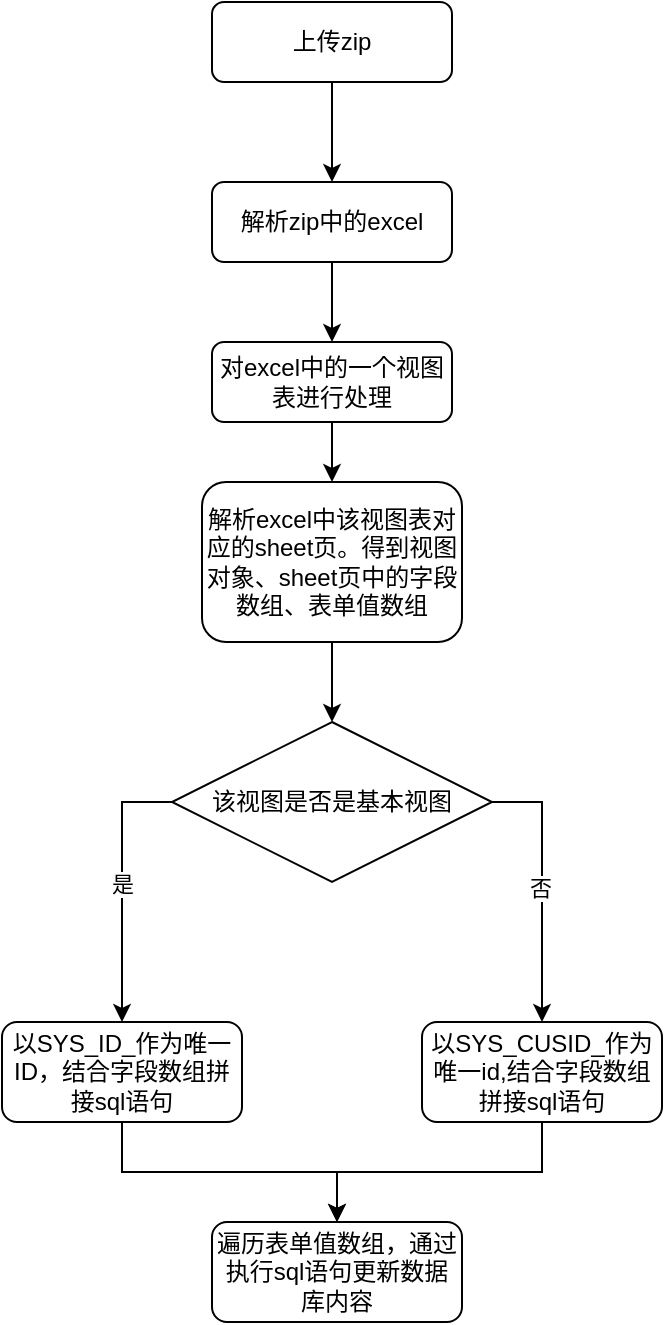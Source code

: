 <mxfile version="16.2.6" type="github">
  <diagram id="C5RBs43oDa-KdzZeNtuy" name="Page-1">
    <mxGraphModel dx="1422" dy="762" grid="1" gridSize="10" guides="1" tooltips="1" connect="1" arrows="1" fold="1" page="1" pageScale="1" pageWidth="827" pageHeight="1169" math="0" shadow="0">
      <root>
        <mxCell id="WIyWlLk6GJQsqaUBKTNV-0" />
        <mxCell id="WIyWlLk6GJQsqaUBKTNV-1" parent="WIyWlLk6GJQsqaUBKTNV-0" />
        <mxCell id="l4L_RDBH0cpNp9VOybHX-0" style="edgeStyle=orthogonalEdgeStyle;rounded=0;orthogonalLoop=1;jettySize=auto;html=1;exitX=0.5;exitY=1;exitDx=0;exitDy=0;" edge="1" parent="WIyWlLk6GJQsqaUBKTNV-1" source="WIyWlLk6GJQsqaUBKTNV-3" target="WIyWlLk6GJQsqaUBKTNV-11">
          <mxGeometry relative="1" as="geometry" />
        </mxCell>
        <mxCell id="WIyWlLk6GJQsqaUBKTNV-3" value="上传zip" style="rounded=1;whiteSpace=wrap;html=1;fontSize=12;glass=0;strokeWidth=1;shadow=0;" parent="WIyWlLk6GJQsqaUBKTNV-1" vertex="1">
          <mxGeometry x="165" y="80" width="120" height="40" as="geometry" />
        </mxCell>
        <mxCell id="l4L_RDBH0cpNp9VOybHX-19" style="edgeStyle=orthogonalEdgeStyle;rounded=0;orthogonalLoop=1;jettySize=auto;html=1;exitX=0.5;exitY=1;exitDx=0;exitDy=0;entryX=0.5;entryY=0;entryDx=0;entryDy=0;" edge="1" parent="WIyWlLk6GJQsqaUBKTNV-1" source="WIyWlLk6GJQsqaUBKTNV-11" target="l4L_RDBH0cpNp9VOybHX-2">
          <mxGeometry relative="1" as="geometry" />
        </mxCell>
        <mxCell id="WIyWlLk6GJQsqaUBKTNV-11" value="解析zip中的excel" style="rounded=1;whiteSpace=wrap;html=1;fontSize=12;glass=0;strokeWidth=1;shadow=0;" parent="WIyWlLk6GJQsqaUBKTNV-1" vertex="1">
          <mxGeometry x="165" y="170" width="120" height="40" as="geometry" />
        </mxCell>
        <mxCell id="l4L_RDBH0cpNp9VOybHX-20" style="edgeStyle=orthogonalEdgeStyle;rounded=0;orthogonalLoop=1;jettySize=auto;html=1;exitX=0.5;exitY=1;exitDx=0;exitDy=0;" edge="1" parent="WIyWlLk6GJQsqaUBKTNV-1" source="l4L_RDBH0cpNp9VOybHX-2" target="l4L_RDBH0cpNp9VOybHX-5">
          <mxGeometry relative="1" as="geometry" />
        </mxCell>
        <mxCell id="l4L_RDBH0cpNp9VOybHX-2" value="对excel中的一个视图表进行处理" style="rounded=1;whiteSpace=wrap;html=1;fontSize=12;glass=0;strokeWidth=1;shadow=0;" vertex="1" parent="WIyWlLk6GJQsqaUBKTNV-1">
          <mxGeometry x="165" y="250" width="120" height="40" as="geometry" />
        </mxCell>
        <mxCell id="l4L_RDBH0cpNp9VOybHX-9" style="edgeStyle=orthogonalEdgeStyle;rounded=0;orthogonalLoop=1;jettySize=auto;html=1;exitX=0.5;exitY=1;exitDx=0;exitDy=0;" edge="1" parent="WIyWlLk6GJQsqaUBKTNV-1" source="l4L_RDBH0cpNp9VOybHX-5" target="l4L_RDBH0cpNp9VOybHX-10">
          <mxGeometry relative="1" as="geometry">
            <mxPoint x="225" y="460" as="targetPoint" />
          </mxGeometry>
        </mxCell>
        <mxCell id="l4L_RDBH0cpNp9VOybHX-5" value="解析excel中该视图表对应的sheet页。得到视图对象、sheet页中的字段数组、表单值数组" style="rounded=1;whiteSpace=wrap;html=1;fontSize=12;glass=0;strokeWidth=1;shadow=0;" vertex="1" parent="WIyWlLk6GJQsqaUBKTNV-1">
          <mxGeometry x="160" y="320" width="130" height="80" as="geometry" />
        </mxCell>
        <mxCell id="l4L_RDBH0cpNp9VOybHX-17" style="edgeStyle=orthogonalEdgeStyle;rounded=0;orthogonalLoop=1;jettySize=auto;html=1;exitX=0.5;exitY=1;exitDx=0;exitDy=0;" edge="1" parent="WIyWlLk6GJQsqaUBKTNV-1" source="l4L_RDBH0cpNp9VOybHX-7" target="l4L_RDBH0cpNp9VOybHX-16">
          <mxGeometry relative="1" as="geometry" />
        </mxCell>
        <mxCell id="l4L_RDBH0cpNp9VOybHX-7" value="以SYS_ID_作为唯一ID，结合字段数组拼接sql语句" style="rounded=1;whiteSpace=wrap;html=1;fontSize=12;glass=0;strokeWidth=1;shadow=0;" vertex="1" parent="WIyWlLk6GJQsqaUBKTNV-1">
          <mxGeometry x="60" y="590" width="120" height="50" as="geometry" />
        </mxCell>
        <mxCell id="l4L_RDBH0cpNp9VOybHX-11" style="edgeStyle=orthogonalEdgeStyle;rounded=0;orthogonalLoop=1;jettySize=auto;html=1;exitX=0;exitY=0.5;exitDx=0;exitDy=0;entryX=0.5;entryY=0;entryDx=0;entryDy=0;" edge="1" parent="WIyWlLk6GJQsqaUBKTNV-1" source="l4L_RDBH0cpNp9VOybHX-10" target="l4L_RDBH0cpNp9VOybHX-7">
          <mxGeometry relative="1" as="geometry" />
        </mxCell>
        <mxCell id="l4L_RDBH0cpNp9VOybHX-12" value="是" style="edgeLabel;html=1;align=center;verticalAlign=middle;resizable=0;points=[];" vertex="1" connectable="0" parent="l4L_RDBH0cpNp9VOybHX-11">
          <mxGeometry x="-0.022" relative="1" as="geometry">
            <mxPoint as="offset" />
          </mxGeometry>
        </mxCell>
        <mxCell id="l4L_RDBH0cpNp9VOybHX-14" style="edgeStyle=orthogonalEdgeStyle;rounded=0;orthogonalLoop=1;jettySize=auto;html=1;exitX=1;exitY=0.5;exitDx=0;exitDy=0;" edge="1" parent="WIyWlLk6GJQsqaUBKTNV-1" source="l4L_RDBH0cpNp9VOybHX-10" target="l4L_RDBH0cpNp9VOybHX-13">
          <mxGeometry relative="1" as="geometry" />
        </mxCell>
        <mxCell id="l4L_RDBH0cpNp9VOybHX-15" value="否" style="edgeLabel;html=1;align=center;verticalAlign=middle;resizable=0;points=[];" vertex="1" connectable="0" parent="l4L_RDBH0cpNp9VOybHX-14">
          <mxGeometry x="0.007" y="-1" relative="1" as="geometry">
            <mxPoint as="offset" />
          </mxGeometry>
        </mxCell>
        <mxCell id="l4L_RDBH0cpNp9VOybHX-10" value="该视图是否是基本视图" style="rhombus;whiteSpace=wrap;html=1;" vertex="1" parent="WIyWlLk6GJQsqaUBKTNV-1">
          <mxGeometry x="145" y="440" width="160" height="80" as="geometry" />
        </mxCell>
        <mxCell id="l4L_RDBH0cpNp9VOybHX-18" style="edgeStyle=orthogonalEdgeStyle;rounded=0;orthogonalLoop=1;jettySize=auto;html=1;exitX=0.5;exitY=1;exitDx=0;exitDy=0;entryX=0.5;entryY=0;entryDx=0;entryDy=0;" edge="1" parent="WIyWlLk6GJQsqaUBKTNV-1" source="l4L_RDBH0cpNp9VOybHX-13" target="l4L_RDBH0cpNp9VOybHX-16">
          <mxGeometry relative="1" as="geometry" />
        </mxCell>
        <mxCell id="l4L_RDBH0cpNp9VOybHX-13" value="以SYS_CUSID_作为唯一id,结合字段数组拼接sql语句" style="rounded=1;whiteSpace=wrap;html=1;fontSize=12;glass=0;strokeWidth=1;shadow=0;" vertex="1" parent="WIyWlLk6GJQsqaUBKTNV-1">
          <mxGeometry x="270" y="590" width="120" height="50" as="geometry" />
        </mxCell>
        <mxCell id="l4L_RDBH0cpNp9VOybHX-16" value="遍历表单值数组，通过执行sql语句更新数据库内容" style="rounded=1;whiteSpace=wrap;html=1;fontSize=12;glass=0;strokeWidth=1;shadow=0;" vertex="1" parent="WIyWlLk6GJQsqaUBKTNV-1">
          <mxGeometry x="165" y="690" width="125" height="50" as="geometry" />
        </mxCell>
      </root>
    </mxGraphModel>
  </diagram>
</mxfile>

